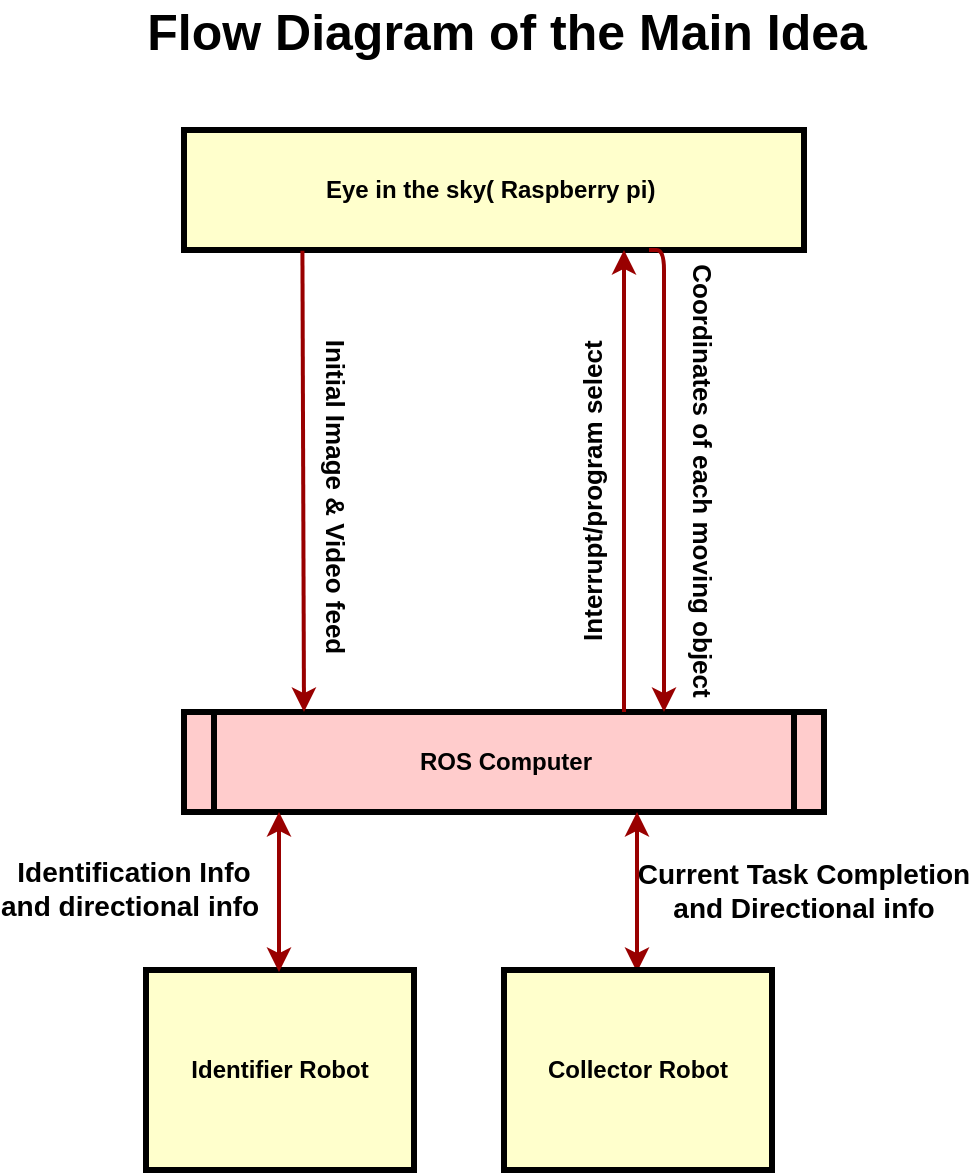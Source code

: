 <mxfile version="12.1.5" type="google" pages="1"><diagram name="Page-1" id="c7558073-3199-34d8-9f00-42111426c3f3"><mxGraphModel dx="1010" dy="549" grid="1" gridSize="10" guides="1" tooltips="1" connect="1" arrows="1" fold="1" page="1" pageScale="1" pageWidth="826" pageHeight="1169" background="#ffffff" math="0" shadow="0"><root><mxCell id="0"/><mxCell id="1" parent="0"/><mxCell id="3" value="Eye in the sky( Raspberry pi) " style="whiteSpace=wrap;align=center;verticalAlign=middle;fontStyle=1;strokeWidth=3;fillColor=#FFFFCC" parent="1" vertex="1"><mxGeometry x="220" y="100" width="310" height="60" as="geometry"/></mxCell><mxCell id="5" value="ROS Computer" style="shape=process;whiteSpace=wrap;align=center;verticalAlign=middle;size=0.048;fontStyle=1;strokeWidth=3;fillColor=#FFCCCC" parent="1" vertex="1"><mxGeometry x="220" y="391" width="320" height="50" as="geometry"/></mxCell><mxCell id="13" value="Identifier Robot" style="whiteSpace=wrap;align=center;verticalAlign=middle;fontStyle=1;strokeWidth=3;fillColor=#FFFFCC" parent="1" vertex="1"><mxGeometry x="201" y="520" width="134" height="100" as="geometry"/></mxCell><mxCell id="56" value="" style="edgeStyle=elbowEdgeStyle;elbow=horizontal;strokeColor=#990000;strokeWidth=2;exitX=0.191;exitY=1.007;exitDx=0;exitDy=0;exitPerimeter=0;" parent="1" source="3" target="5" edge="1"><mxGeometry width="100" height="100" relative="1" as="geometry"><mxPoint x="280" y="200" as="sourcePoint"/><mxPoint x="150" y="400" as="targetPoint"/><Array as="points"><mxPoint x="280" y="360"/></Array></mxGeometry></mxCell><mxCell id="57" value="Initial Image &amp; Video feed" style="text;spacingTop=-5;align=center;direction=south;rotation=90;fontStyle=1;fontSize=13;" parent="1" vertex="1"><mxGeometry x="280" y="268.5" width="20" height="30" as="geometry"/></mxCell><mxCell id="58" value="" style="edgeStyle=elbowEdgeStyle;elbow=horizontal;strokeColor=#990000;strokeWidth=2" parent="1" source="5" target="3" edge="1"><mxGeometry width="100" height="100" relative="1" as="geometry"><mxPoint x="380" y="370" as="sourcePoint"/><mxPoint x="440" y="236" as="targetPoint"/><Array as="points"><mxPoint x="440" y="310"/></Array></mxGeometry></mxCell><mxCell id="59" value="" style="edgeStyle=elbowEdgeStyle;elbow=horizontal;strokeColor=#990000;strokeWidth=2;exitX=0.75;exitY=1;exitDx=0;exitDy=0;" parent="1" source="3" target="5" edge="1"><mxGeometry width="100" height="100" relative="1" as="geometry"><mxPoint x="460" y="236" as="sourcePoint"/><mxPoint x="450" y="270" as="targetPoint"/><Array as="points"><mxPoint x="460" y="320"/></Array></mxGeometry></mxCell><mxCell id="60" value="Interrupt/program select " style="text;spacingTop=-5;align=center;rotation=-90;fontStyle=1;fontSize=13;" parent="1" vertex="1"><mxGeometry x="410.0" y="268.5" width="30" height="20" as="geometry"/></mxCell><mxCell id="64" value="Coordinates of each moving object" style="text;spacingTop=-5;align=center;rotation=90;fontStyle=1;fontSize=13;" parent="1" vertex="1"><mxGeometry x="460" y="265.5" width="37" height="20" as="geometry"/></mxCell><mxCell id="91" value="Identification Info &#10;and directional info " style="text;spacingTop=-5;align=center;fontStyle=1;fontSize=14;" parent="1" vertex="1"><mxGeometry x="180" y="461.0" width="30" height="20" as="geometry"/></mxCell><mxCell id="95" value="Current Task Completion &#10;and Directional info" style="text;spacingTop=-5;align=center;fontStyle=1;fontSize=14;" parent="1" vertex="1"><mxGeometry x="515" y="462" width="30" height="19" as="geometry"/></mxCell><mxCell id="KAT1EqaNRODcKeHVS8IO-97" value="" style="endArrow=classic;startArrow=classic;html=1;fillColor=#f8cecc;strokeColor=#990000;rounded=0;endSize=6;strokeWidth=2;" edge="1" parent="1"><mxGeometry width="50" height="50" relative="1" as="geometry"><mxPoint x="267.5" y="521" as="sourcePoint"/><mxPoint x="267.5" y="441" as="targetPoint"/></mxGeometry></mxCell><mxCell id="KAT1EqaNRODcKeHVS8IO-99" value="" style="endArrow=classic;startArrow=classic;html=1;fillColor=#f8cecc;strokeColor=#990000;rounded=0;endSize=6;strokeWidth=2;" edge="1" parent="1"><mxGeometry width="50" height="50" relative="1" as="geometry"><mxPoint x="446.5" y="521" as="sourcePoint"/><mxPoint x="446.5" y="441" as="targetPoint"/></mxGeometry></mxCell><mxCell id="KAT1EqaNRODcKeHVS8IO-100" value="Collector Robot" style="whiteSpace=wrap;align=center;verticalAlign=middle;fontStyle=1;strokeWidth=3;fillColor=#FFFFCC" vertex="1" parent="1"><mxGeometry x="380" y="520" width="134" height="100" as="geometry"/></mxCell><mxCell id="KAT1EqaNRODcKeHVS8IO-121" value="Flow Diagram of the Main Idea&amp;nbsp;" style="text;html=1;strokeColor=none;fillColor=none;align=center;verticalAlign=middle;whiteSpace=wrap;rounded=0;fontStyle=1;fontSize=25;" vertex="1" parent="1"><mxGeometry x="180" y="40" width="410" height="20" as="geometry"/></mxCell></root></mxGraphModel></diagram></mxfile>